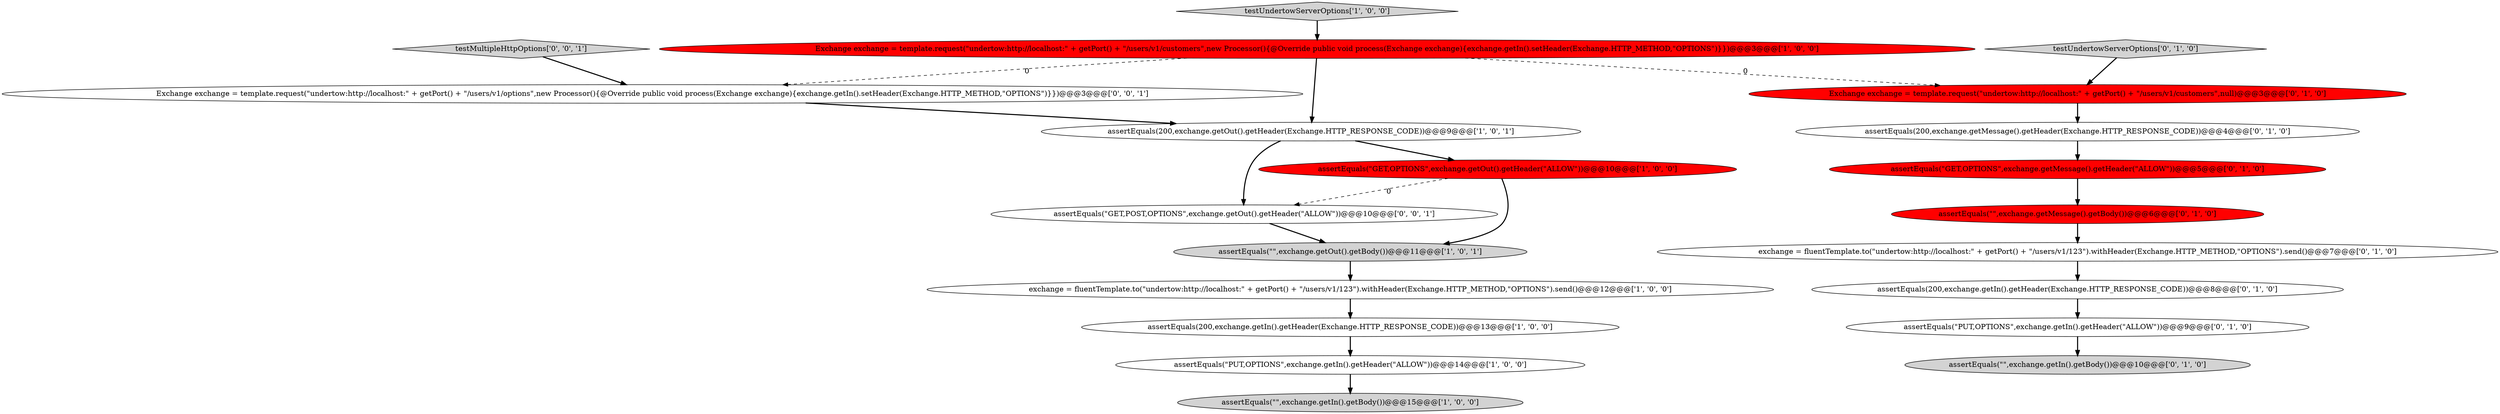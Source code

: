 digraph {
9 [style = filled, label = "assertEquals(\"\",exchange.getMessage().getBody())@@@6@@@['0', '1', '0']", fillcolor = red, shape = ellipse image = "AAA1AAABBB2BBB"];
8 [style = filled, label = "assertEquals(\"GET,OPTIONS\",exchange.getOut().getHeader(\"ALLOW\"))@@@10@@@['1', '0', '0']", fillcolor = red, shape = ellipse image = "AAA1AAABBB1BBB"];
16 [style = filled, label = "assertEquals(\"GET,OPTIONS\",exchange.getMessage().getHeader(\"ALLOW\"))@@@5@@@['0', '1', '0']", fillcolor = red, shape = ellipse image = "AAA1AAABBB2BBB"];
11 [style = filled, label = "Exchange exchange = template.request(\"undertow:http://localhost:\" + getPort() + \"/users/v1/customers\",null)@@@3@@@['0', '1', '0']", fillcolor = red, shape = ellipse image = "AAA1AAABBB2BBB"];
0 [style = filled, label = "assertEquals(\"\",exchange.getIn().getBody())@@@15@@@['1', '0', '0']", fillcolor = lightgray, shape = ellipse image = "AAA0AAABBB1BBB"];
15 [style = filled, label = "assertEquals(\"PUT,OPTIONS\",exchange.getIn().getHeader(\"ALLOW\"))@@@9@@@['0', '1', '0']", fillcolor = white, shape = ellipse image = "AAA0AAABBB2BBB"];
2 [style = filled, label = "assertEquals(\"PUT,OPTIONS\",exchange.getIn().getHeader(\"ALLOW\"))@@@14@@@['1', '0', '0']", fillcolor = white, shape = ellipse image = "AAA0AAABBB1BBB"];
17 [style = filled, label = "assertEquals(200,exchange.getIn().getHeader(Exchange.HTTP_RESPONSE_CODE))@@@8@@@['0', '1', '0']", fillcolor = white, shape = ellipse image = "AAA0AAABBB2BBB"];
1 [style = filled, label = "assertEquals(200,exchange.getIn().getHeader(Exchange.HTTP_RESPONSE_CODE))@@@13@@@['1', '0', '0']", fillcolor = white, shape = ellipse image = "AAA0AAABBB1BBB"];
19 [style = filled, label = "testMultipleHttpOptions['0', '0', '1']", fillcolor = lightgray, shape = diamond image = "AAA0AAABBB3BBB"];
7 [style = filled, label = "Exchange exchange = template.request(\"undertow:http://localhost:\" + getPort() + \"/users/v1/customers\",new Processor(){@Override public void process(Exchange exchange){exchange.getIn().setHeader(Exchange.HTTP_METHOD,\"OPTIONS\")}})@@@3@@@['1', '0', '0']", fillcolor = red, shape = ellipse image = "AAA1AAABBB1BBB"];
13 [style = filled, label = "assertEquals(200,exchange.getMessage().getHeader(Exchange.HTTP_RESPONSE_CODE))@@@4@@@['0', '1', '0']", fillcolor = white, shape = ellipse image = "AAA0AAABBB2BBB"];
20 [style = filled, label = "assertEquals(\"GET,POST,OPTIONS\",exchange.getOut().getHeader(\"ALLOW\"))@@@10@@@['0', '0', '1']", fillcolor = white, shape = ellipse image = "AAA0AAABBB3BBB"];
12 [style = filled, label = "assertEquals(\"\",exchange.getIn().getBody())@@@10@@@['0', '1', '0']", fillcolor = lightgray, shape = ellipse image = "AAA0AAABBB2BBB"];
14 [style = filled, label = "exchange = fluentTemplate.to(\"undertow:http://localhost:\" + getPort() + \"/users/v1/123\").withHeader(Exchange.HTTP_METHOD,\"OPTIONS\").send()@@@7@@@['0', '1', '0']", fillcolor = white, shape = ellipse image = "AAA0AAABBB2BBB"];
6 [style = filled, label = "testUndertowServerOptions['1', '0', '0']", fillcolor = lightgray, shape = diamond image = "AAA0AAABBB1BBB"];
10 [style = filled, label = "testUndertowServerOptions['0', '1', '0']", fillcolor = lightgray, shape = diamond image = "AAA0AAABBB2BBB"];
3 [style = filled, label = "assertEquals(200,exchange.getOut().getHeader(Exchange.HTTP_RESPONSE_CODE))@@@9@@@['1', '0', '1']", fillcolor = white, shape = ellipse image = "AAA0AAABBB1BBB"];
5 [style = filled, label = "exchange = fluentTemplate.to(\"undertow:http://localhost:\" + getPort() + \"/users/v1/123\").withHeader(Exchange.HTTP_METHOD,\"OPTIONS\").send()@@@12@@@['1', '0', '0']", fillcolor = white, shape = ellipse image = "AAA0AAABBB1BBB"];
4 [style = filled, label = "assertEquals(\"\",exchange.getOut().getBody())@@@11@@@['1', '0', '1']", fillcolor = lightgray, shape = ellipse image = "AAA0AAABBB1BBB"];
18 [style = filled, label = "Exchange exchange = template.request(\"undertow:http://localhost:\" + getPort() + \"/users/v1/options\",new Processor(){@Override public void process(Exchange exchange){exchange.getIn().setHeader(Exchange.HTTP_METHOD,\"OPTIONS\")}})@@@3@@@['0', '0', '1']", fillcolor = white, shape = ellipse image = "AAA0AAABBB3BBB"];
18->3 [style = bold, label=""];
19->18 [style = bold, label=""];
7->18 [style = dashed, label="0"];
8->20 [style = dashed, label="0"];
7->11 [style = dashed, label="0"];
14->17 [style = bold, label=""];
13->16 [style = bold, label=""];
7->3 [style = bold, label=""];
20->4 [style = bold, label=""];
5->1 [style = bold, label=""];
2->0 [style = bold, label=""];
3->20 [style = bold, label=""];
3->8 [style = bold, label=""];
11->13 [style = bold, label=""];
17->15 [style = bold, label=""];
9->14 [style = bold, label=""];
1->2 [style = bold, label=""];
15->12 [style = bold, label=""];
8->4 [style = bold, label=""];
6->7 [style = bold, label=""];
4->5 [style = bold, label=""];
16->9 [style = bold, label=""];
10->11 [style = bold, label=""];
}
